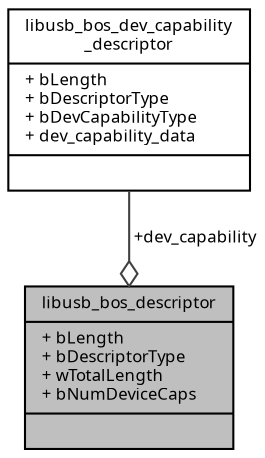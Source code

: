 digraph "libusb_bos_descriptor"
{
  edge [fontname="Sans",fontsize="8",labelfontname="Sans",labelfontsize="8"];
  node [fontname="Sans",fontsize="8",shape=record];
  Node1 [label="{libusb_bos_descriptor\n|+ bLength\l+ bDescriptorType\l+ wTotalLength\l+ bNumDeviceCaps\l|}",height=0.2,width=0.4,color="black", fillcolor="grey75", style="filled", fontcolor="black"];
  Node2 -> Node1 [color="grey25",fontsize="8",style="solid",label=" +dev_capability" ,arrowhead="odiamond",fontname="Sans"];
  Node2 [label="{libusb_bos_dev_capability\l_descriptor\n|+ bLength\l+ bDescriptorType\l+ bDevCapabilityType\l+ dev_capability_data\l|}",height=0.2,width=0.4,color="black", fillcolor="white", style="filled",URL="$structlibusb__bos__dev__capability__descriptor.html"];
}
